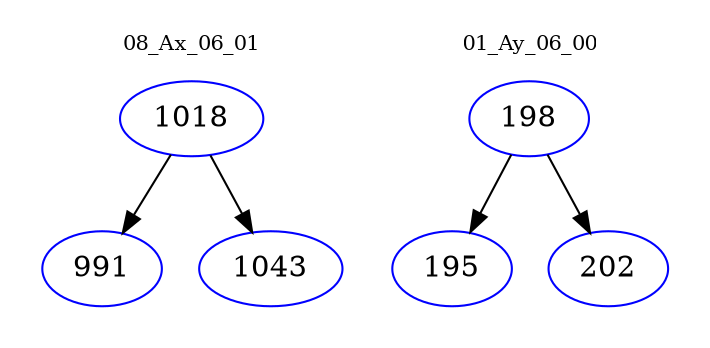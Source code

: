 digraph{
subgraph cluster_0 {
color = white
label = "08_Ax_06_01";
fontsize=10;
T0_1018 [label="1018", color="blue"]
T0_1018 -> T0_991 [color="black"]
T0_991 [label="991", color="blue"]
T0_1018 -> T0_1043 [color="black"]
T0_1043 [label="1043", color="blue"]
}
subgraph cluster_1 {
color = white
label = "01_Ay_06_00";
fontsize=10;
T1_198 [label="198", color="blue"]
T1_198 -> T1_195 [color="black"]
T1_195 [label="195", color="blue"]
T1_198 -> T1_202 [color="black"]
T1_202 [label="202", color="blue"]
}
}
